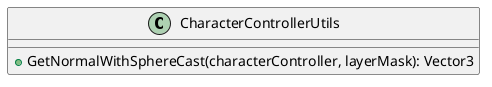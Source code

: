 @startuml
class CharacterControllerUtils {
  +GetNormalWithSphereCast(characterController, layerMask): Vector3
}
@enduml
